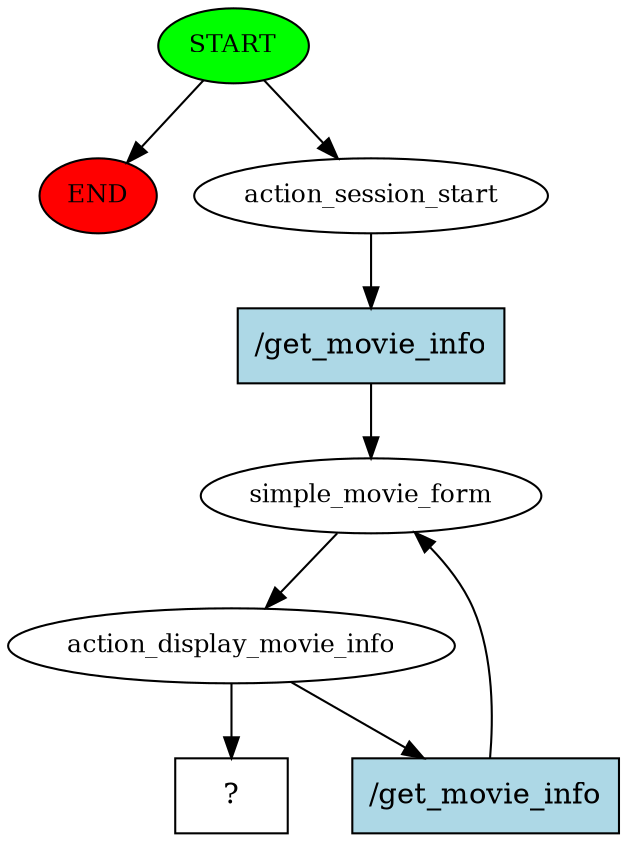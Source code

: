 digraph  {
0 [class="start active", fillcolor=green, fontsize=12, label=START, style=filled];
"-1" [class=end, fillcolor=red, fontsize=12, label=END, style=filled];
1 [class=active, fontsize=12, label=action_session_start];
2 [class=active, fontsize=12, label=simple_movie_form];
3 [class=active, fontsize=12, label=action_display_movie_info];
6 [class="intent dashed active", label="  ?  ", shape=rect];
7 [class="intent active", fillcolor=lightblue, label="/get_movie_info", shape=rect, style=filled];
8 [class="intent active", fillcolor=lightblue, label="/get_movie_info", shape=rect, style=filled];
0 -> "-1"  [class="", key=NONE, label=""];
0 -> 1  [class=active, key=NONE, label=""];
1 -> 7  [class=active, key=0];
2 -> 3  [class=active, key=NONE, label=""];
3 -> 6  [class=active, key=NONE, label=""];
3 -> 8  [class=active, key=0];
7 -> 2  [class=active, key=0];
8 -> 2  [class=active, key=0];
}
